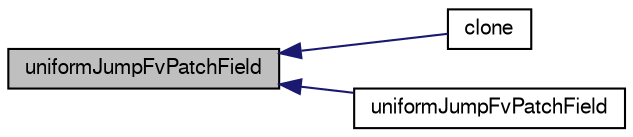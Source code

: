 digraph "uniformJumpFvPatchField"
{
  bgcolor="transparent";
  edge [fontname="FreeSans",fontsize="10",labelfontname="FreeSans",labelfontsize="10"];
  node [fontname="FreeSans",fontsize="10",shape=record];
  rankdir="LR";
  Node1 [label="uniformJumpFvPatchField",height=0.2,width=0.4,color="black", fillcolor="grey75", style="filled", fontcolor="black"];
  Node1 -> Node2 [dir="back",color="midnightblue",fontsize="10",style="solid",fontname="FreeSans"];
  Node2 [label="clone",height=0.2,width=0.4,color="black",URL="$a22322.html#a3b748d8418dd1e3ff70b8749bab69840",tooltip="Construct and return a clone. "];
  Node1 -> Node3 [dir="back",color="midnightblue",fontsize="10",style="solid",fontname="FreeSans"];
  Node3 [label="uniformJumpFvPatchField",height=0.2,width=0.4,color="black",URL="$a22322.html#a2fd62df39ea48ad2c08bb85f04acc119",tooltip="Construct by mapping given uniformJumpFvPatchField onto a. "];
}
